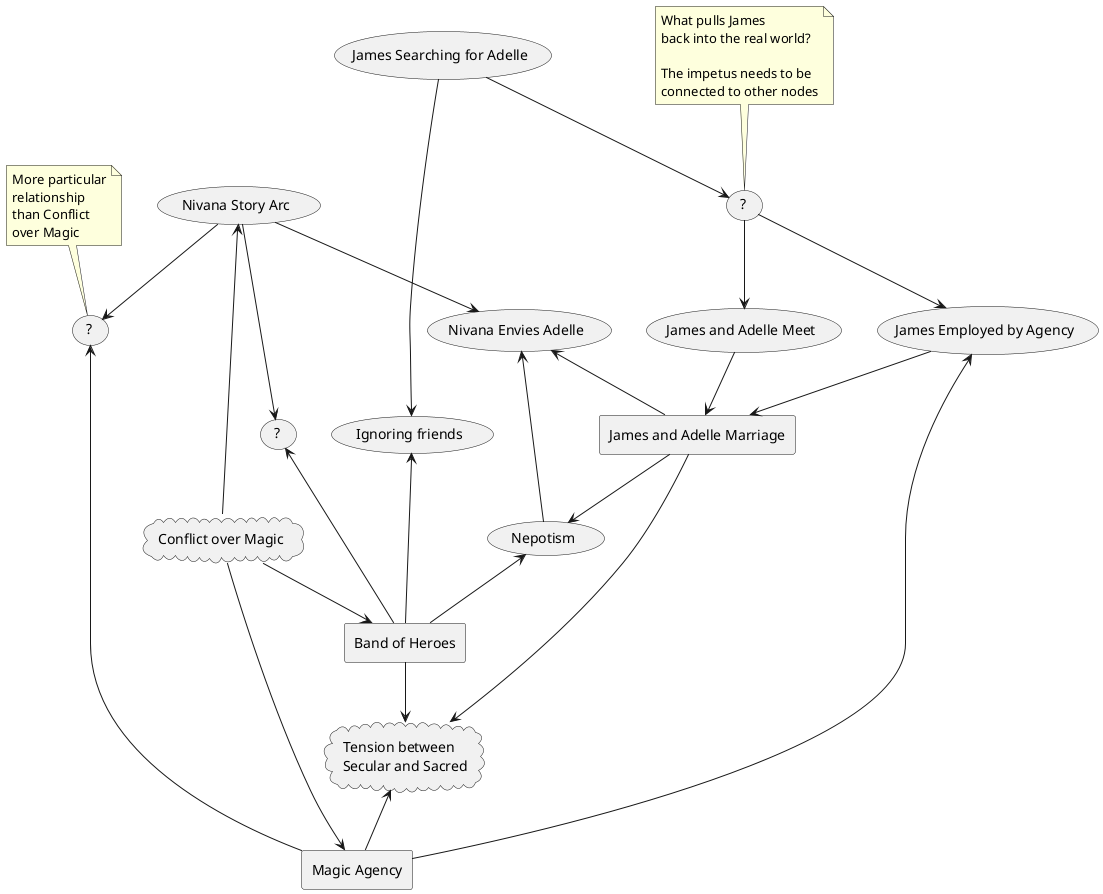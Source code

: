 @startuml
skinparam componentStyle rectangle

(Nivana Story Arc) as nivanaArc
[James and Adelle Marriage] as marriage
[Band of Heroes] as heroes
[Magic Agency] as magicAgency
(James Searching for Adelle) as jamesSearching
(James Employed by Agency) as jamesEmployed
(James and Adelle Meet) as jamesAndAdelleMeet
cloud "Conflict over Magic" as conflictOverMagic
cloud "Tension between\nSecular and Sacred" as tensionSS
(Ignoring friends) as ignoringFriends
(Nivana Envies Adelle) as nivanaEnvy
(Nepotism) as nepotism
(?) as question1
(?) as question2
(?) as question3

jamesSearching --> question1
question1 --> jamesEmployed
question1 --> jamesAndAdelleMeet
jamesAndAdelleMeet --> marriage
jamesEmployed <-- magicAgency
jamesEmployed --> marriage
heroes --> tensionSS
tensionSS <-- magicAgency
marriage --> nepotism
nepotism <-- heroes
marriage --> tensionSS
conflictOverMagic --> magicAgency
conflictOverMagic --> heroes
nivanaArc <-- conflictOverMagic
jamesSearching --> ignoringFriends
ignoringFriends <-- heroes
nivanaArc --> nivanaEnvy
nivanaEnvy <-- marriage
nivanaArc --> question2
question2 <-- heroes
nivanaArc --> question3
question3 <-- magicAgency
nepotism --> nivanaEnvy

note top of question1
What pulls James
back into the real world?

The impetus needs to be
connected to other nodes
end note

note top of question3
More particular
relationship
than Conflict
over Magic
end note

@enduml
